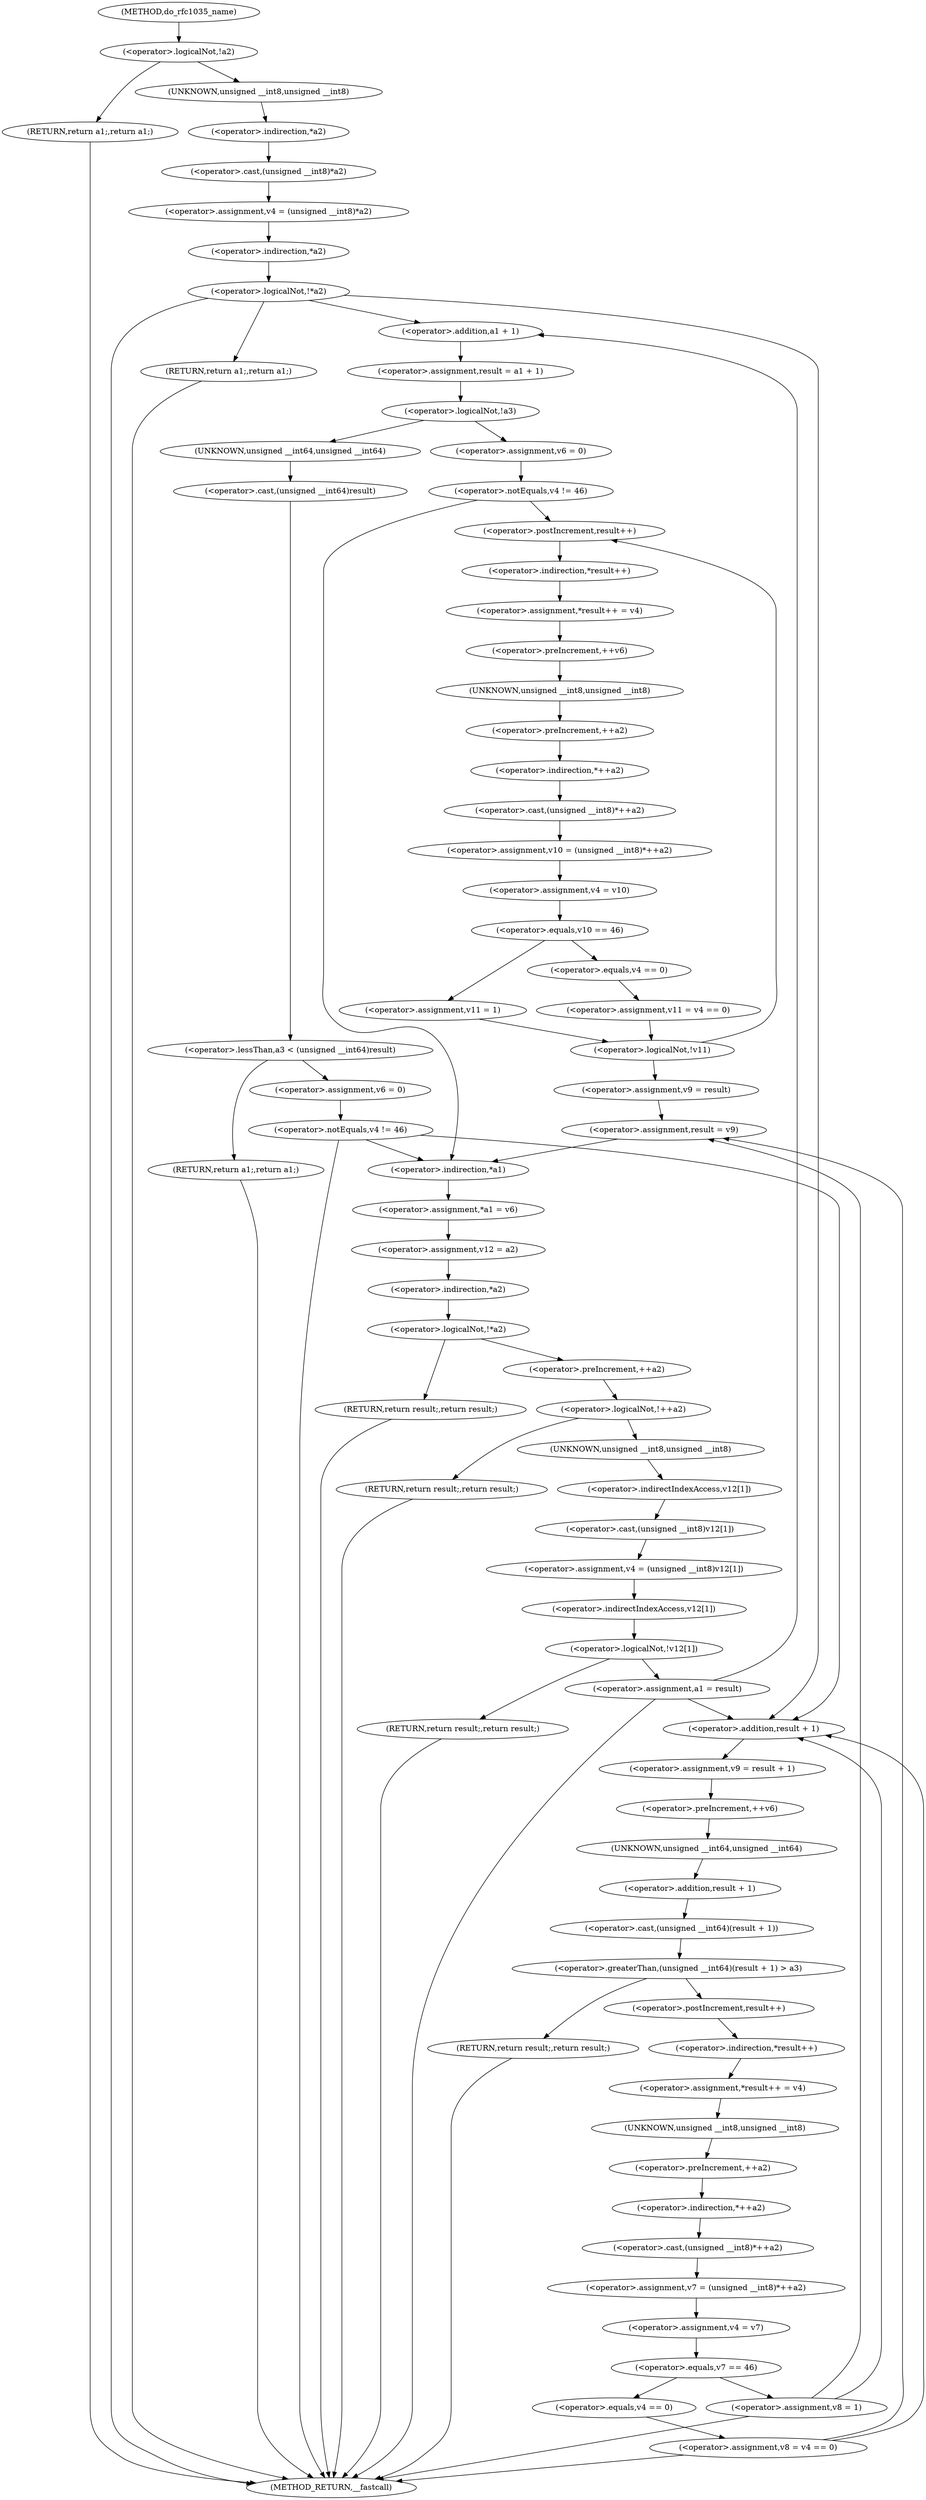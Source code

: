 digraph do_rfc1035_name {  
"1000125" [label = "(<operator>.logicalNot,!a2)" ]
"1000127" [label = "(RETURN,return a1;,return a1;)" ]
"1000129" [label = "(<operator>.assignment,v4 = (unsigned __int8)*a2)" ]
"1000131" [label = "(<operator>.cast,(unsigned __int8)*a2)" ]
"1000132" [label = "(UNKNOWN,unsigned __int8,unsigned __int8)" ]
"1000133" [label = "(<operator>.indirection,*a2)" ]
"1000136" [label = "(<operator>.logicalNot,!*a2)" ]
"1000137" [label = "(<operator>.indirection,*a2)" ]
"1000139" [label = "(RETURN,return a1;,return a1;)" ]
"1000144" [label = "(<operator>.assignment,result = a1 + 1)" ]
"1000146" [label = "(<operator>.addition,a1 + 1)" ]
"1000150" [label = "(<operator>.logicalNot,!a3)" ]
"1000153" [label = "(<operator>.assignment,v6 = 0)" ]
"1000157" [label = "(<operator>.notEquals,v4 != 46)" ]
"1000163" [label = "(<operator>.assignment,*result++ = v4)" ]
"1000164" [label = "(<operator>.indirection,*result++)" ]
"1000165" [label = "(<operator>.postIncrement,result++)" ]
"1000168" [label = "(<operator>.preIncrement,++v6)" ]
"1000170" [label = "(<operator>.assignment,v10 = (unsigned __int8)*++a2)" ]
"1000172" [label = "(<operator>.cast,(unsigned __int8)*++a2)" ]
"1000173" [label = "(UNKNOWN,unsigned __int8,unsigned __int8)" ]
"1000174" [label = "(<operator>.indirection,*++a2)" ]
"1000175" [label = "(<operator>.preIncrement,++a2)" ]
"1000177" [label = "(<operator>.assignment,v4 = v10)" ]
"1000181" [label = "(<operator>.equals,v10 == 46)" ]
"1000184" [label = "(<operator>.assignment,v11 = 1)" ]
"1000188" [label = "(<operator>.assignment,v11 = v4 == 0)" ]
"1000190" [label = "(<operator>.equals,v4 == 0)" ]
"1000193" [label = "(<operator>.logicalNot,!v11)" ]
"1000195" [label = "(<operator>.assignment,v9 = result)" ]
"1000199" [label = "(<operator>.assignment,result = v9)" ]
"1000204" [label = "(<operator>.lessThan,a3 < (unsigned __int64)result)" ]
"1000206" [label = "(<operator>.cast,(unsigned __int64)result)" ]
"1000207" [label = "(UNKNOWN,unsigned __int64,unsigned __int64)" ]
"1000209" [label = "(RETURN,return a1;,return a1;)" ]
"1000211" [label = "(<operator>.assignment,v6 = 0)" ]
"1000215" [label = "(<operator>.notEquals,v4 != 46)" ]
"1000220" [label = "(<operator>.assignment,*a1 = v6)" ]
"1000221" [label = "(<operator>.indirection,*a1)" ]
"1000224" [label = "(<operator>.assignment,v12 = a2)" ]
"1000228" [label = "(<operator>.logicalNot,!*a2)" ]
"1000229" [label = "(<operator>.indirection,*a2)" ]
"1000231" [label = "(RETURN,return result;,return result;)" ]
"1000234" [label = "(<operator>.logicalNot,!++a2)" ]
"1000235" [label = "(<operator>.preIncrement,++a2)" ]
"1000237" [label = "(RETURN,return result;,return result;)" ]
"1000239" [label = "(<operator>.assignment,v4 = (unsigned __int8)v12[1])" ]
"1000241" [label = "(<operator>.cast,(unsigned __int8)v12[1])" ]
"1000242" [label = "(UNKNOWN,unsigned __int8,unsigned __int8)" ]
"1000243" [label = "(<operator>.indirectIndexAccess,v12[1])" ]
"1000247" [label = "(<operator>.logicalNot,!v12[1])" ]
"1000248" [label = "(<operator>.indirectIndexAccess,v12[1])" ]
"1000251" [label = "(RETURN,return result;,return result;)" ]
"1000253" [label = "(<operator>.assignment,a1 = result)" ]
"1000259" [label = "(<operator>.assignment,v9 = result + 1)" ]
"1000261" [label = "(<operator>.addition,result + 1)" ]
"1000264" [label = "(<operator>.preIncrement,++v6)" ]
"1000267" [label = "(<operator>.greaterThan,(unsigned __int64)(result + 1) > a3)" ]
"1000268" [label = "(<operator>.cast,(unsigned __int64)(result + 1))" ]
"1000269" [label = "(UNKNOWN,unsigned __int64,unsigned __int64)" ]
"1000270" [label = "(<operator>.addition,result + 1)" ]
"1000274" [label = "(RETURN,return result;,return result;)" ]
"1000276" [label = "(<operator>.assignment,*result++ = v4)" ]
"1000277" [label = "(<operator>.indirection,*result++)" ]
"1000278" [label = "(<operator>.postIncrement,result++)" ]
"1000281" [label = "(<operator>.assignment,v7 = (unsigned __int8)*++a2)" ]
"1000283" [label = "(<operator>.cast,(unsigned __int8)*++a2)" ]
"1000284" [label = "(UNKNOWN,unsigned __int8,unsigned __int8)" ]
"1000285" [label = "(<operator>.indirection,*++a2)" ]
"1000286" [label = "(<operator>.preIncrement,++a2)" ]
"1000288" [label = "(<operator>.assignment,v4 = v7)" ]
"1000292" [label = "(<operator>.equals,v7 == 46)" ]
"1000295" [label = "(<operator>.assignment,v8 = 1)" ]
"1000299" [label = "(<operator>.assignment,v8 = v4 == 0)" ]
"1000301" [label = "(<operator>.equals,v4 == 0)" ]
"1000110" [label = "(METHOD,do_rfc1035_name)" ]
"1000307" [label = "(METHOD_RETURN,__fastcall)" ]
  "1000125" -> "1000127" 
  "1000125" -> "1000132" 
  "1000127" -> "1000307" 
  "1000129" -> "1000137" 
  "1000131" -> "1000129" 
  "1000132" -> "1000133" 
  "1000133" -> "1000131" 
  "1000136" -> "1000139" 
  "1000136" -> "1000146" 
  "1000136" -> "1000307" 
  "1000136" -> "1000261" 
  "1000137" -> "1000136" 
  "1000139" -> "1000307" 
  "1000144" -> "1000150" 
  "1000146" -> "1000144" 
  "1000150" -> "1000153" 
  "1000150" -> "1000207" 
  "1000153" -> "1000157" 
  "1000157" -> "1000165" 
  "1000157" -> "1000221" 
  "1000163" -> "1000168" 
  "1000164" -> "1000163" 
  "1000165" -> "1000164" 
  "1000168" -> "1000173" 
  "1000170" -> "1000177" 
  "1000172" -> "1000170" 
  "1000173" -> "1000175" 
  "1000174" -> "1000172" 
  "1000175" -> "1000174" 
  "1000177" -> "1000181" 
  "1000181" -> "1000184" 
  "1000181" -> "1000190" 
  "1000184" -> "1000193" 
  "1000188" -> "1000193" 
  "1000190" -> "1000188" 
  "1000193" -> "1000165" 
  "1000193" -> "1000195" 
  "1000195" -> "1000199" 
  "1000199" -> "1000221" 
  "1000204" -> "1000209" 
  "1000204" -> "1000211" 
  "1000206" -> "1000204" 
  "1000207" -> "1000206" 
  "1000209" -> "1000307" 
  "1000211" -> "1000215" 
  "1000215" -> "1000307" 
  "1000215" -> "1000261" 
  "1000215" -> "1000221" 
  "1000220" -> "1000224" 
  "1000221" -> "1000220" 
  "1000224" -> "1000229" 
  "1000228" -> "1000231" 
  "1000228" -> "1000235" 
  "1000229" -> "1000228" 
  "1000231" -> "1000307" 
  "1000234" -> "1000237" 
  "1000234" -> "1000242" 
  "1000235" -> "1000234" 
  "1000237" -> "1000307" 
  "1000239" -> "1000248" 
  "1000241" -> "1000239" 
  "1000242" -> "1000243" 
  "1000243" -> "1000241" 
  "1000247" -> "1000251" 
  "1000247" -> "1000253" 
  "1000248" -> "1000247" 
  "1000251" -> "1000307" 
  "1000253" -> "1000146" 
  "1000253" -> "1000307" 
  "1000253" -> "1000261" 
  "1000259" -> "1000264" 
  "1000261" -> "1000259" 
  "1000264" -> "1000269" 
  "1000267" -> "1000274" 
  "1000267" -> "1000278" 
  "1000268" -> "1000267" 
  "1000269" -> "1000270" 
  "1000270" -> "1000268" 
  "1000274" -> "1000307" 
  "1000276" -> "1000284" 
  "1000277" -> "1000276" 
  "1000278" -> "1000277" 
  "1000281" -> "1000288" 
  "1000283" -> "1000281" 
  "1000284" -> "1000286" 
  "1000285" -> "1000283" 
  "1000286" -> "1000285" 
  "1000288" -> "1000292" 
  "1000292" -> "1000295" 
  "1000292" -> "1000301" 
  "1000295" -> "1000307" 
  "1000295" -> "1000261" 
  "1000295" -> "1000199" 
  "1000299" -> "1000307" 
  "1000299" -> "1000261" 
  "1000299" -> "1000199" 
  "1000301" -> "1000299" 
  "1000110" -> "1000125" 
}
